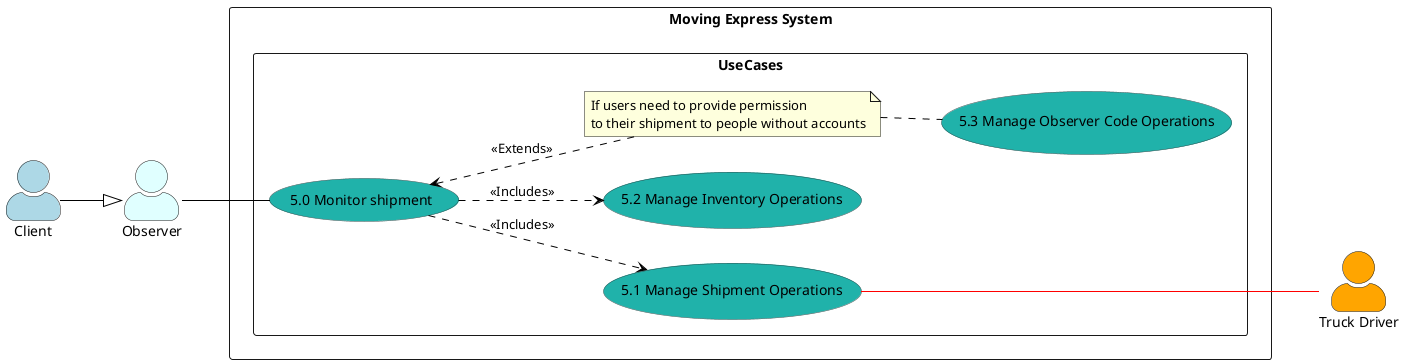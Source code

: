 @startuml

left to right direction
skinparam actorStyle awesome
skinparam usecase {
    BackgroundColor DarkSeaGreen
    BorderColor DarkSlateGray
    ArrowColor Black
    ActorBorderColor black
    ActorFontName Courier
    ActorBackgroundColor<< Human >> Gold
}

actor Client as "Client" #LightBlue
actor "Observer" as Observer #LightCyan
actor "Truck Driver" as VanDriver #Orange

rectangle "Moving Express System" {
    rectangle UseCases {
      usecase "5.0 Monitor shipment" as UC5 #LightSeaGreen
      usecase "5.1 Manage Shipment Operations" as UC5_1 #LightSeaGreen
      usecase "5.2 Manage Inventory Operations" as UC5_2 #LightSeaGreen
      usecase "5.3 Manage Observer Code Operations" as UC5_3 #LightSeaGreen

      note "If users need to provide permission\nto their shipment to people without accounts" as N1
    }
}

UC5 <.. N1 : <<Extends>>
N1 .. UC5_3

UC5 ..> UC5_1 : <<Includes>>
UC5 ..> UC5_2 : <<Includes>>

Client --|> Observer

Observer -- UC5

UC5_1 --[#Red]- VanDriver


@enduml